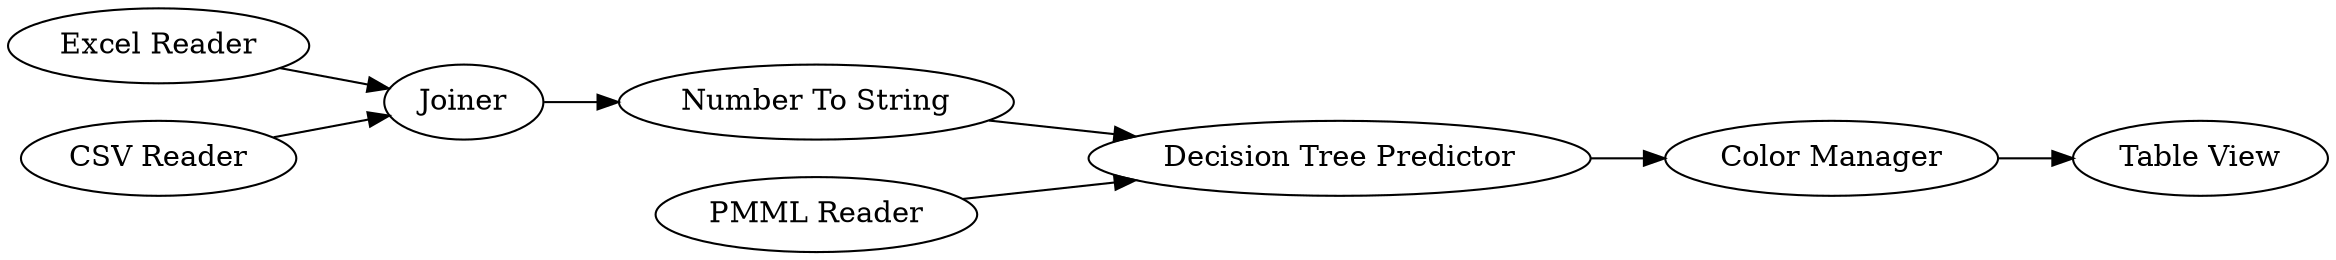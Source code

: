 digraph {
	67 [label="Color Manager"]
	100 [label="Number To String"]
	103 [label="Excel Reader"]
	105 [label="CSV Reader"]
	108 [label=Joiner]
	109 [label="PMML Reader"]
	110 [label="Decision Tree Predictor"]
	111 [label="Table View"]
	67 -> 111
	100 -> 110
	103 -> 108
	105 -> 108
	108 -> 100
	109 -> 110
	110 -> 67
	rankdir=LR
}
